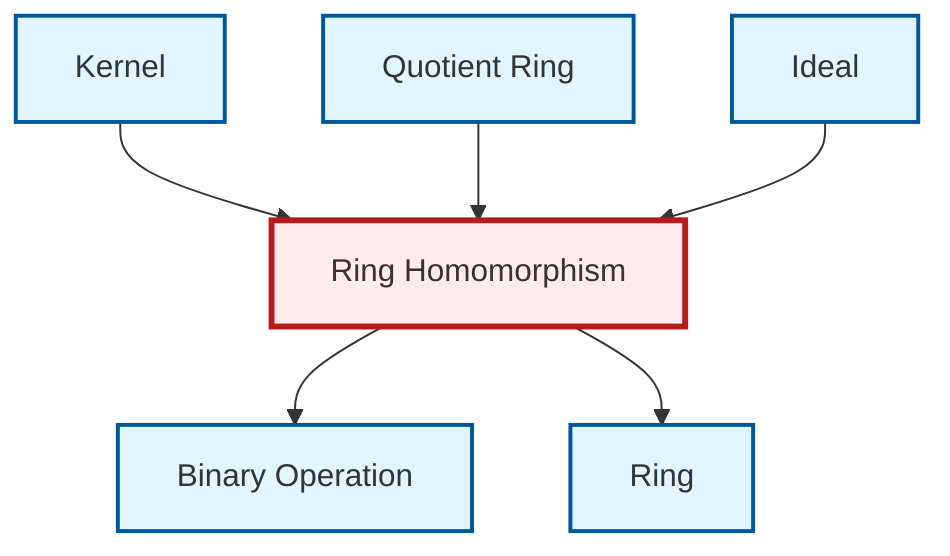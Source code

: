 graph TD
    classDef definition fill:#e1f5fe,stroke:#01579b,stroke-width:2px
    classDef theorem fill:#f3e5f5,stroke:#4a148c,stroke-width:2px
    classDef axiom fill:#fff3e0,stroke:#e65100,stroke-width:2px
    classDef example fill:#e8f5e9,stroke:#1b5e20,stroke-width:2px
    classDef current fill:#ffebee,stroke:#b71c1c,stroke-width:3px
    def-binary-operation["Binary Operation"]:::definition
    def-ring-homomorphism["Ring Homomorphism"]:::definition
    def-ring["Ring"]:::definition
    def-quotient-ring["Quotient Ring"]:::definition
    def-ideal["Ideal"]:::definition
    def-kernel["Kernel"]:::definition
    def-ring-homomorphism --> def-binary-operation
    def-kernel --> def-ring-homomorphism
    def-quotient-ring --> def-ring-homomorphism
    def-ring-homomorphism --> def-ring
    def-ideal --> def-ring-homomorphism
    class def-ring-homomorphism current